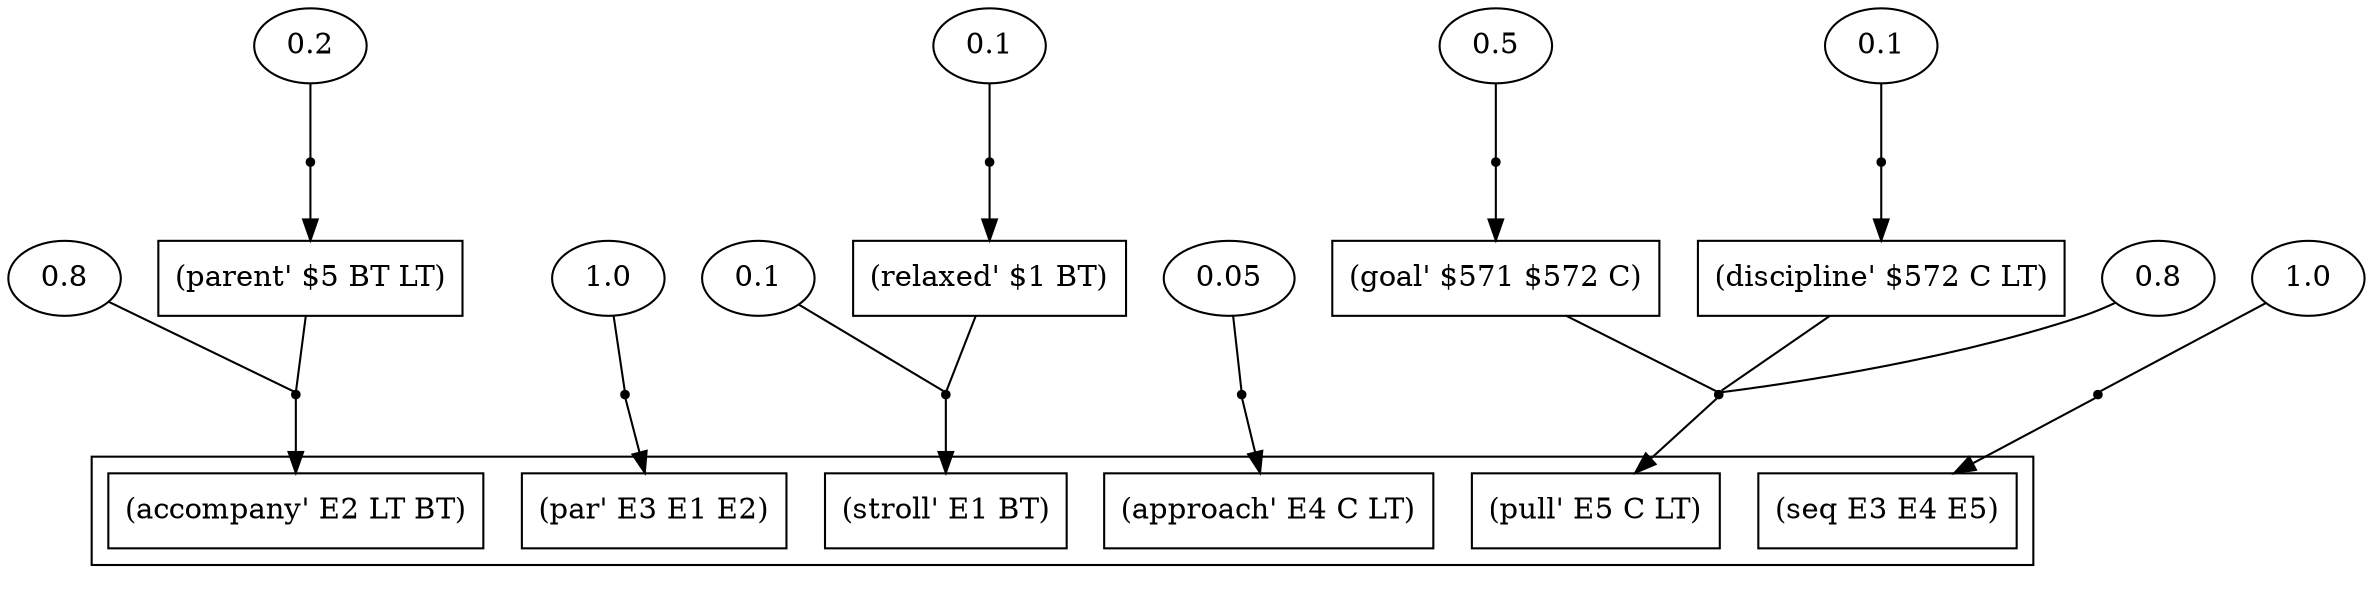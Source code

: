 digraph proof {
 graph [rankdir="TB"]
  e0 [label="0.1"];
  e1 [label="0.1"];
  e2 [label="0.8"];
  e3 [label="0.2"];
  e4 [label="1.0"];
  e5 [label="0.05"];
  e6 [label="0.8"];
  e7 [label="0.5"];
  e8 [label="0.1"];
  e9 [label="1.0"];
  i0 [shape=box label="(relaxed' $1 BT)"];
  i1 [shape=box label="(parent' $5 BT LT)"];
  i2 [shape=box label="(goal' $571 $572 C)"];
  i3 [shape=box label="(discipline' $572 C LT)"];
  r0 [shape=point];
  r0 -> o0
  i0 -> r0 [arrowhead=none]
  e0 -> r0 [arrowhead=none]
  r1 [shape=point];
  r1 -> i0
  e1 -> r1 [arrowhead=none]
  r2 [shape=point];
  r2 -> o1
  i1 -> r2 [arrowhead=none]
  e2 -> r2 [arrowhead=none]
  r3 [shape=point];
  r3 -> i1
  e3 -> r3 [arrowhead=none]
  r4 [shape=point];
  r4 -> o2
  e4 -> r4 [arrowhead=none]
  r5 [shape=point];
  r5 -> o3
  e5 -> r5 [arrowhead=none]
  r6 [shape=point];
  r6 -> o4
  i2 -> r6 [arrowhead=none]
  i3 -> r6 [arrowhead=none]
  e6 -> r6 [arrowhead=none]
  r7 [shape=point];
  r7 -> i2
  e7 -> r7 [arrowhead=none]
  r8 [shape=point];
  r8 -> i3
  e8 -> r8 [arrowhead=none]
  r9 [shape=point];
  r9 -> o5
  e9 -> r9 [arrowhead=none]
 subgraph cluster {  o0 [shape=box label="(stroll' E1 BT)"];
  o1 [shape=box label="(accompany' E2 LT BT)"];
  o2 [shape=box label="(par' E3 E1 E2)"];
  o3 [shape=box label="(approach' E4 C LT)"];
  o4 [shape=box label="(pull' E5 C LT)"];
  o5 [shape=box label="(seq E3 E4 E5)"];
 }
}

